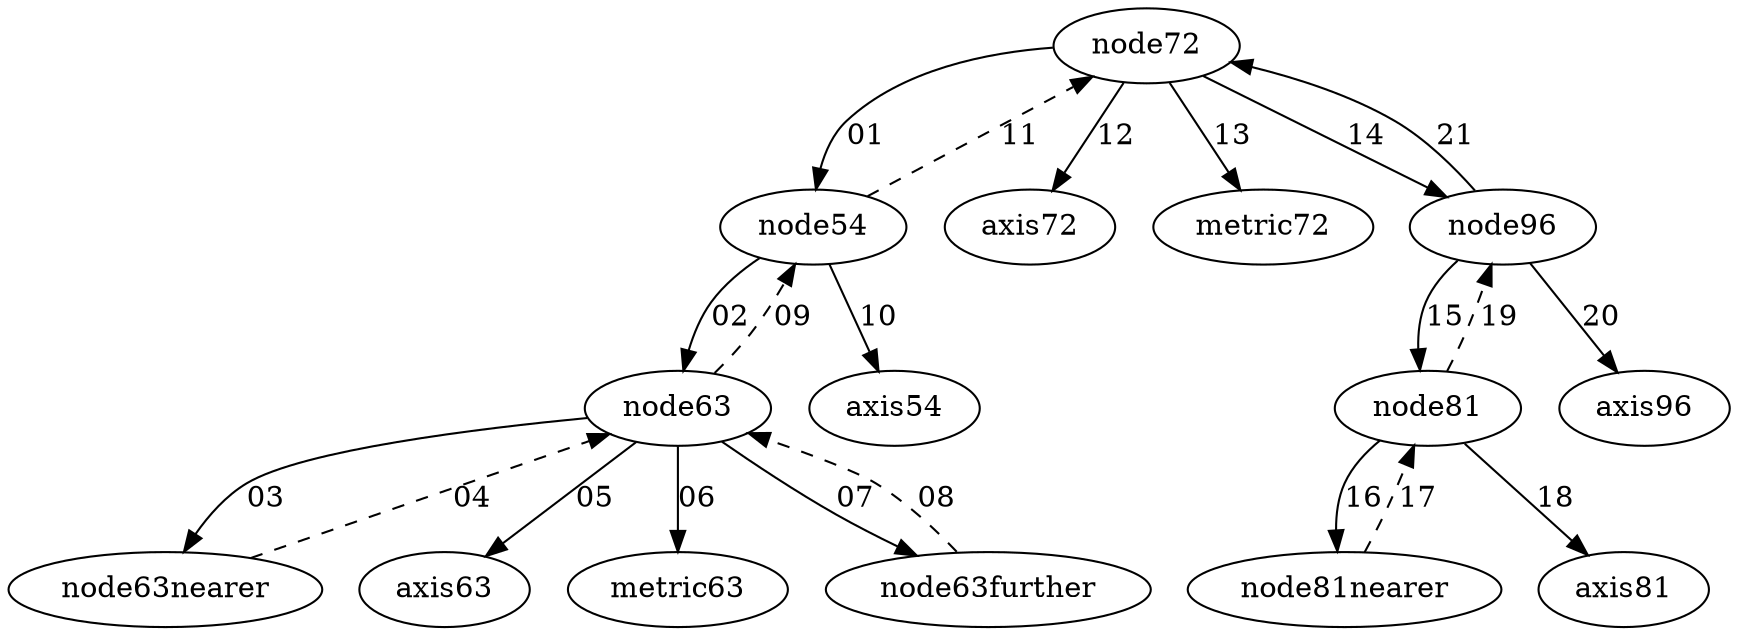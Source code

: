 digraph G {
    node72 -> node54[label="01"];
    node54 -> node63[label="02"];
    node63 -> node63nearer[label="03"];
    node63nearer -> node63[label="04",style="dashed"];
    node63 -> axis63[label="05"];
    node63 -> metric63[label="06"];
    node63 -> node63further[label="07"];
    node63further -> node63[label="08",style="dashed"];
    node63 -> node54[label="09",style="dashed"];
    node54 -> axis54[label="10"];
    node54 -> node72[label="11",style="dashed"];
    node72 -> axis72[label="12"];
    node72 -> metric72[label="13"];
    node72 -> node96[label="14"];
    node96 -> node81[label="15"];
    node81 -> node81nearer[label="16"];
    node81nearer -> node81[label="17",style="dashed"];
    node81 -> axis81[label="18"];
    node81 -> node96[label="19",style="dashed"];
    node96 -> axis96[label="20"];
    node96 -> node72[label="21"];
}
